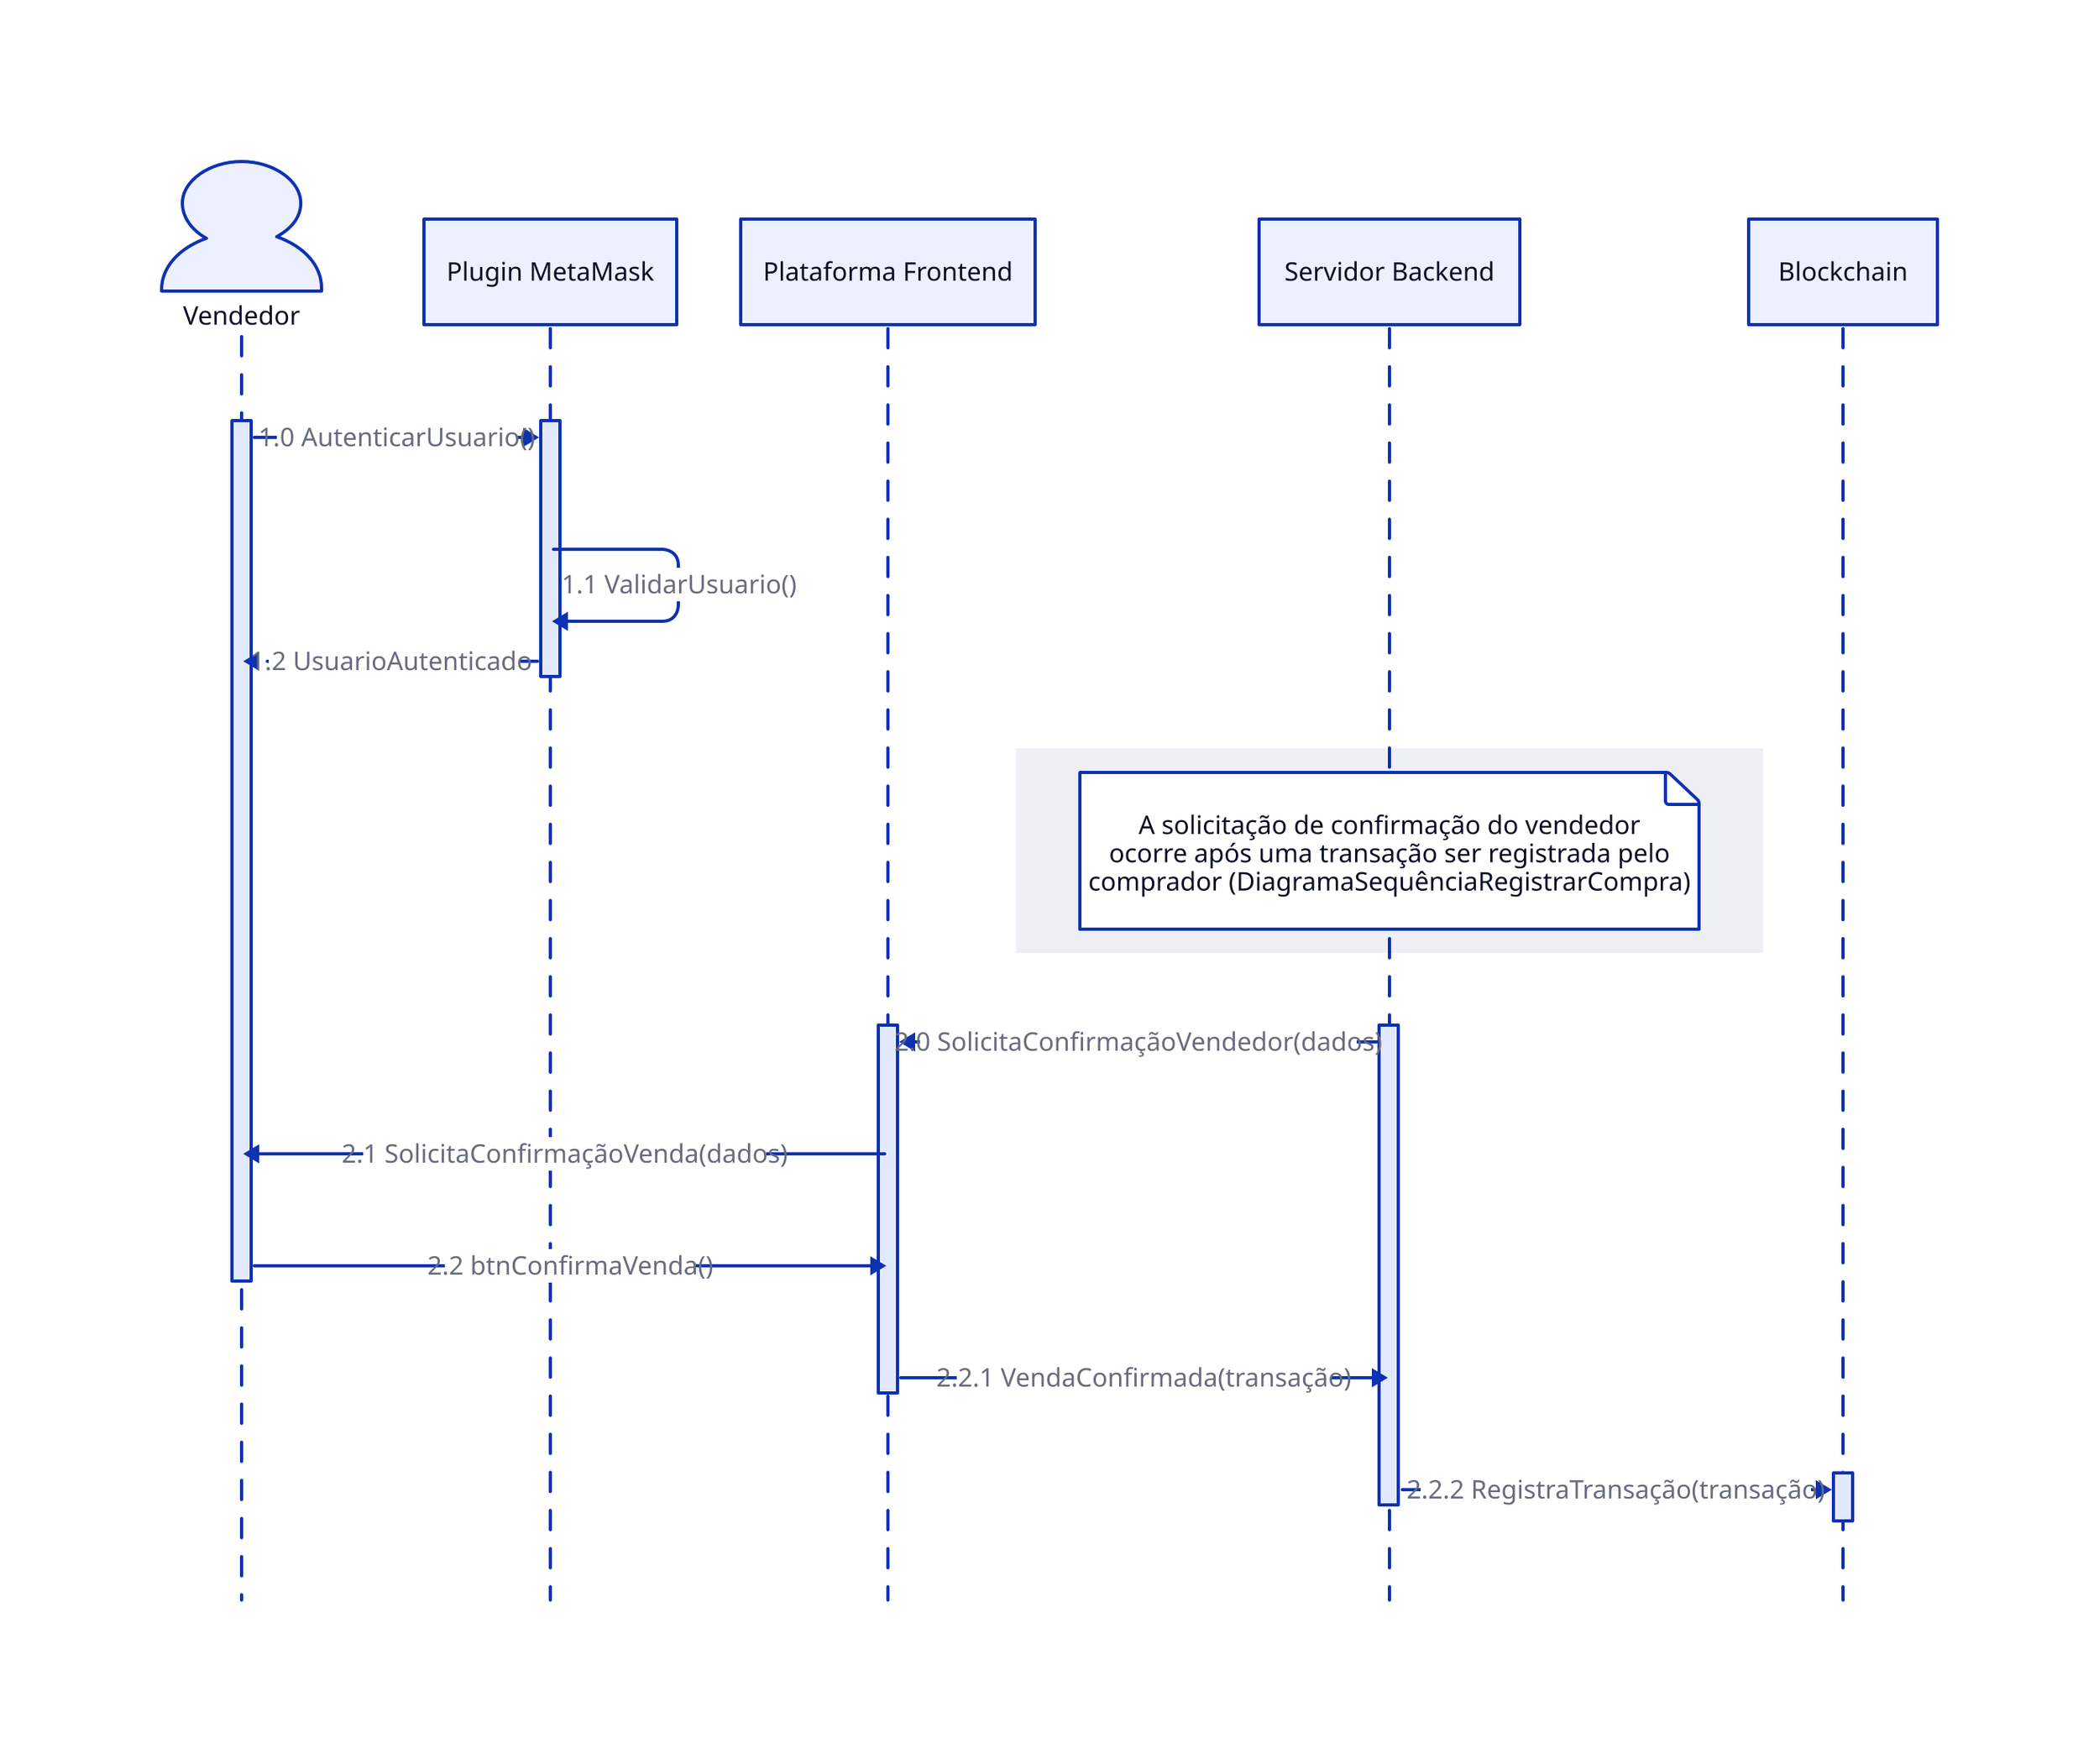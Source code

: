 # DiagramaSequênciaConfirmarVenda
# Iniciação do Diagrama de Sequência
shape: sequence_diagram


# Atores e objetos
vendedor: "Vendedor" {shape: person}
pluginMetaMask: "Plugin MetaMask"
plataformaFrontend: "Plataforma Frontend"
servidorBackend: "Servidor Backend"
blockchain: "Blockchain"


# Autenticação do usuário
vendedor.t1 -> pluginMetaMask.t3: "1.0 AutenticarUsuario()"
pluginMetaMask -> pluginMetaMask: "1.1 ValidarUsuario()"
pluginMetaMask.t3 -> vendedor: "1.2 UsuarioAutenticado" {style.stroke-dash: 5}


"": {
  servidorBackend."A solicitação de confirmação do vendedor\n ocorre após uma transação ser registrada pelo\n comprador (DiagramaSequênciaRegistrarCompra)"
}
# Processo de confirmação da venda
servidorBackend.t4 -> plataformaFrontend.t2: "2.0 SolicitaConfirmaçãoVendedor(dados)"
plataformaFrontend -> vendedor: "2.1 SolicitaConfirmaçãoVenda(dados)"
vendedor.t1 -> plataformaFrontend: "2.2 btnConfirmaVenda()"
plataformaFrontend.t2 -> servidorBackend: "2.2.1 VendaConfirmada(transação)"
servidorBackend.t4 -> blockchain.t5: "2.2.2 RegistraTransação(transação)"


# 1.0 - O usuário, para entrar na plataforma, usa o plugin MetaMask para autenticar seu acesso
# 1.1 - O MetaMask verifica se o usuário tem acesso a plataforma
# 1.2 - Caso tenha acesso, o usuário é autenticado e pode acessa a plataforma (casos a parte são exibidos no DiagramaSequênciaLoginMetaMask)


# 2.0 - O servidor informa a plataforma que uma transação foi registrada pelo comprador e solicita confirmação
# 2.1 - A plataforma solicita ao vendedor uma confirmação da transação ocorrida
# 2.2 - O vendedor confirma a venda clicando em um botão "Confirmar Venda"
# 2.2.1 - O servidor recebe a confirmação
# 2.2.2 - A transação é registrada no blockchain
